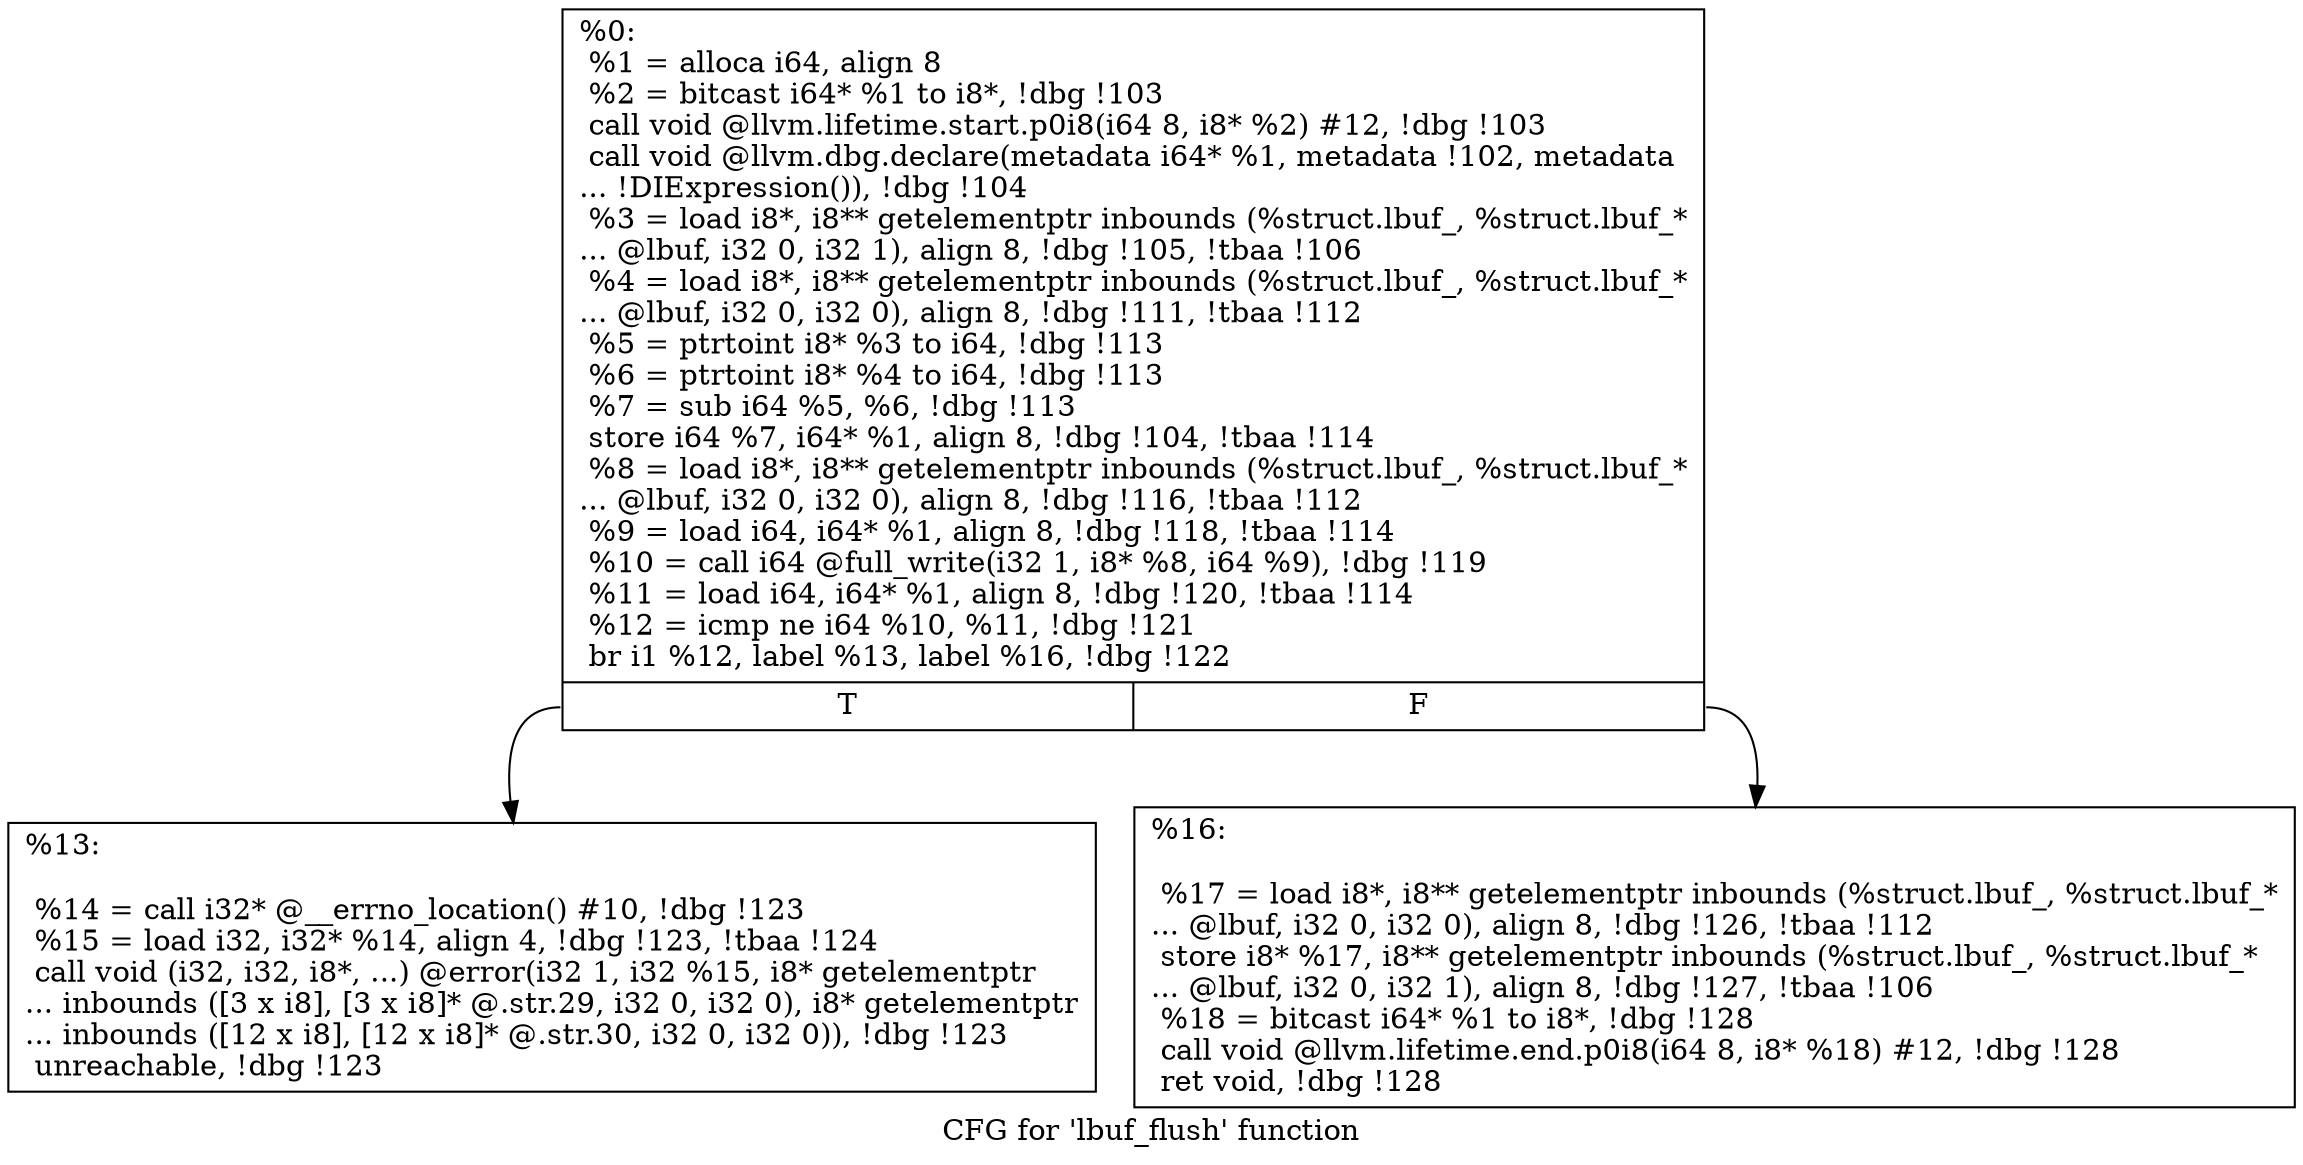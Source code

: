 digraph "CFG for 'lbuf_flush' function" {
	label="CFG for 'lbuf_flush' function";

	Node0x2553e70 [shape=record,label="{%0:\l  %1 = alloca i64, align 8\l  %2 = bitcast i64* %1 to i8*, !dbg !103\l  call void @llvm.lifetime.start.p0i8(i64 8, i8* %2) #12, !dbg !103\l  call void @llvm.dbg.declare(metadata i64* %1, metadata !102, metadata\l... !DIExpression()), !dbg !104\l  %3 = load i8*, i8** getelementptr inbounds (%struct.lbuf_, %struct.lbuf_*\l... @lbuf, i32 0, i32 1), align 8, !dbg !105, !tbaa !106\l  %4 = load i8*, i8** getelementptr inbounds (%struct.lbuf_, %struct.lbuf_*\l... @lbuf, i32 0, i32 0), align 8, !dbg !111, !tbaa !112\l  %5 = ptrtoint i8* %3 to i64, !dbg !113\l  %6 = ptrtoint i8* %4 to i64, !dbg !113\l  %7 = sub i64 %5, %6, !dbg !113\l  store i64 %7, i64* %1, align 8, !dbg !104, !tbaa !114\l  %8 = load i8*, i8** getelementptr inbounds (%struct.lbuf_, %struct.lbuf_*\l... @lbuf, i32 0, i32 0), align 8, !dbg !116, !tbaa !112\l  %9 = load i64, i64* %1, align 8, !dbg !118, !tbaa !114\l  %10 = call i64 @full_write(i32 1, i8* %8, i64 %9), !dbg !119\l  %11 = load i64, i64* %1, align 8, !dbg !120, !tbaa !114\l  %12 = icmp ne i64 %10, %11, !dbg !121\l  br i1 %12, label %13, label %16, !dbg !122\l|{<s0>T|<s1>F}}"];
	Node0x2553e70:s0 -> Node0x25546c0;
	Node0x2553e70:s1 -> Node0x2554710;
	Node0x25546c0 [shape=record,label="{%13:\l\l  %14 = call i32* @__errno_location() #10, !dbg !123\l  %15 = load i32, i32* %14, align 4, !dbg !123, !tbaa !124\l  call void (i32, i32, i8*, ...) @error(i32 1, i32 %15, i8* getelementptr\l... inbounds ([3 x i8], [3 x i8]* @.str.29, i32 0, i32 0), i8* getelementptr\l... inbounds ([12 x i8], [12 x i8]* @.str.30, i32 0, i32 0)), !dbg !123\l  unreachable, !dbg !123\l}"];
	Node0x2554710 [shape=record,label="{%16:\l\l  %17 = load i8*, i8** getelementptr inbounds (%struct.lbuf_, %struct.lbuf_*\l... @lbuf, i32 0, i32 0), align 8, !dbg !126, !tbaa !112\l  store i8* %17, i8** getelementptr inbounds (%struct.lbuf_, %struct.lbuf_*\l... @lbuf, i32 0, i32 1), align 8, !dbg !127, !tbaa !106\l  %18 = bitcast i64* %1 to i8*, !dbg !128\l  call void @llvm.lifetime.end.p0i8(i64 8, i8* %18) #12, !dbg !128\l  ret void, !dbg !128\l}"];
}
